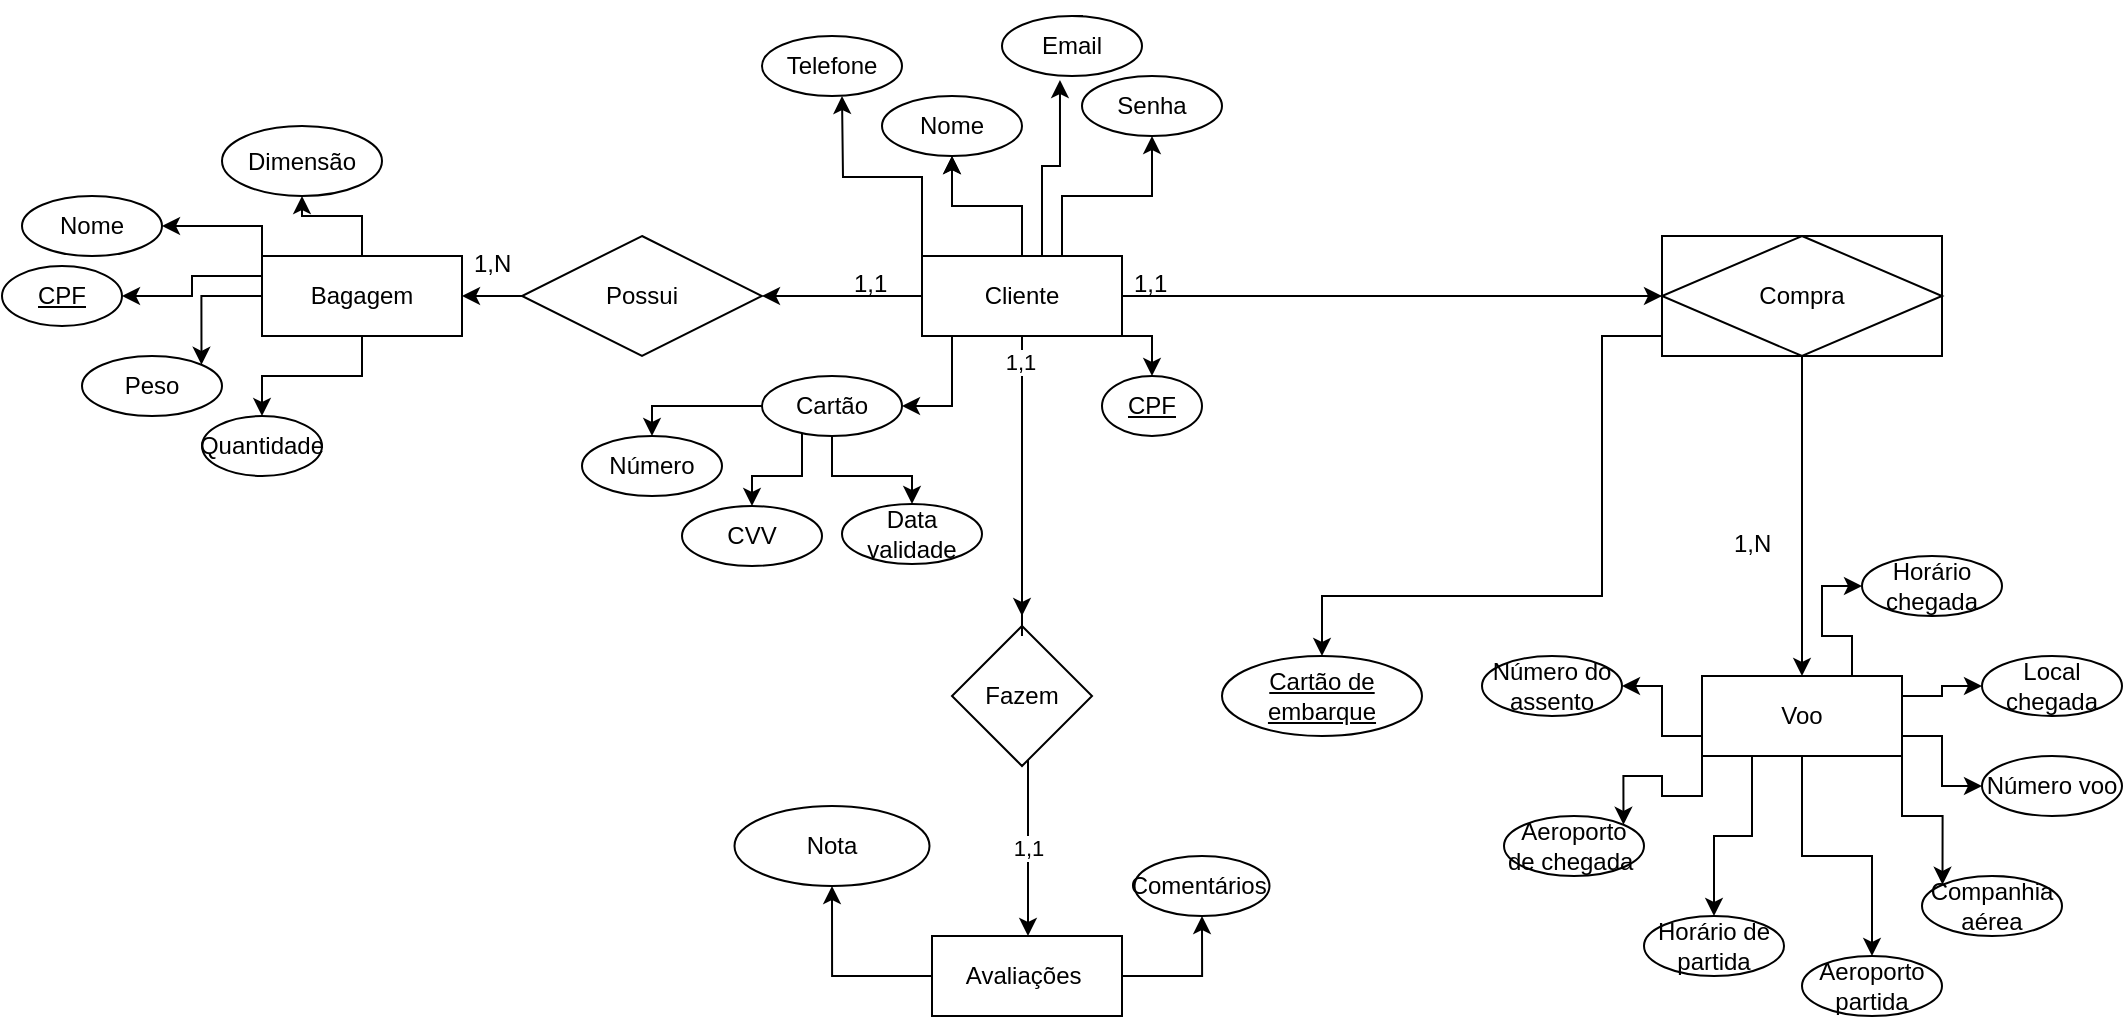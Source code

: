 <mxfile version="20.6.0" type="google"><diagram id="QGU_kvKtxcZV4t-2-CS-" name="Página-1"><mxGraphModel grid="1" page="1" gridSize="10" guides="1" tooltips="1" connect="1" arrows="1" fold="1" pageScale="1" pageWidth="1169" pageHeight="827" math="0" shadow="0"><root><mxCell id="0"/><mxCell id="1" parent="0"/><mxCell id="pdeknEP2tvT0PUFvjhZK-42" style="edgeStyle=orthogonalEdgeStyle;rounded=0;orthogonalLoop=1;jettySize=auto;html=1;" edge="1" parent="1" source="pdeknEP2tvT0PUFvjhZK-49" target="pdeknEP2tvT0PUFvjhZK-50"><mxGeometry relative="1" as="geometry"/></mxCell><mxCell id="pdeknEP2tvT0PUFvjhZK-43" style="edgeStyle=orthogonalEdgeStyle;rounded=0;orthogonalLoop=1;jettySize=auto;html=1;entryX=0.414;entryY=1.067;entryDx=0;entryDy=0;entryPerimeter=0;" edge="1" parent="1" source="pdeknEP2tvT0PUFvjhZK-49" target="pdeknEP2tvT0PUFvjhZK-52"><mxGeometry relative="1" as="geometry"><Array as="points"><mxPoint x="-850" y="245"/><mxPoint x="-841" y="245"/></Array></mxGeometry></mxCell><mxCell id="pdeknEP2tvT0PUFvjhZK-44" style="edgeStyle=orthogonalEdgeStyle;rounded=0;orthogonalLoop=1;jettySize=auto;html=1;entryX=0.5;entryY=1;entryDx=0;entryDy=0;" edge="1" parent="1" source="pdeknEP2tvT0PUFvjhZK-49" target="pdeknEP2tvT0PUFvjhZK-53"><mxGeometry relative="1" as="geometry"><Array as="points"><mxPoint x="-840" y="260"/><mxPoint x="-795" y="260"/></Array></mxGeometry></mxCell><mxCell id="Ml6ZBnLvS2c-e1iXyYDO-5" style="edgeStyle=orthogonalEdgeStyle;rounded=0;orthogonalLoop=1;jettySize=auto;html=1;entryX=1;entryY=0.5;entryDx=0;entryDy=0;" edge="1" parent="1" source="pdeknEP2tvT0PUFvjhZK-49" target="Ml6ZBnLvS2c-e1iXyYDO-4"><mxGeometry relative="1" as="geometry"/></mxCell><mxCell id="Ml6ZBnLvS2c-e1iXyYDO-21" style="edgeStyle=orthogonalEdgeStyle;rounded=0;orthogonalLoop=1;jettySize=auto;html=1;exitX=0;exitY=0;exitDx=0;exitDy=0;" edge="1" parent="1" source="pdeknEP2tvT0PUFvjhZK-49"><mxGeometry relative="1" as="geometry"><mxPoint x="-950" y="210" as="targetPoint"/></mxGeometry></mxCell><mxCell id="aO1p2n45fZZdNEAVSvTk-34" style="edgeStyle=orthogonalEdgeStyle;rounded=0;orthogonalLoop=1;jettySize=auto;html=1;entryX=1;entryY=0.5;entryDx=0;entryDy=0;" edge="1" parent="1" source="pdeknEP2tvT0PUFvjhZK-49" target="pdeknEP2tvT0PUFvjhZK-60"><mxGeometry relative="1" as="geometry"><Array as="points"><mxPoint x="-895" y="365"/></Array></mxGeometry></mxCell><mxCell id="kLRV5LU6ov6qbHaY3QfQ-5" style="edgeStyle=orthogonalEdgeStyle;rounded=0;orthogonalLoop=1;jettySize=auto;html=1;entryX=0;entryY=0.5;entryDx=0;entryDy=0;" edge="1" parent="1" source="pdeknEP2tvT0PUFvjhZK-49" target="aO1p2n45fZZdNEAVSvTk-17"><mxGeometry relative="1" as="geometry"><mxPoint x="-620" y="320" as="targetPoint"/></mxGeometry></mxCell><mxCell id="zJFbodT3nR0jSiz52jbi-7" value="" style="edgeStyle=orthogonalEdgeStyle;rounded=0;orthogonalLoop=1;jettySize=auto;html=1;" edge="1" parent="1" source="pdeknEP2tvT0PUFvjhZK-49" target="pdeknEP2tvT0PUFvjhZK-50"><mxGeometry relative="1" as="geometry"/></mxCell><mxCell id="4ZFpxb3RCK29ND1RUxlc-13" style="edgeStyle=orthogonalEdgeStyle;rounded=0;orthogonalLoop=1;jettySize=auto;html=1;exitX=1;exitY=1;exitDx=0;exitDy=0;entryX=0.5;entryY=0;entryDx=0;entryDy=0;" edge="1" parent="1" source="pdeknEP2tvT0PUFvjhZK-49" target="4ZFpxb3RCK29ND1RUxlc-12"><mxGeometry relative="1" as="geometry"/></mxCell><mxCell id="pdeknEP2tvT0PUFvjhZK-49" value="Cliente" style="whiteSpace=wrap;html=1;align=center;" vertex="1" parent="1"><mxGeometry x="-910" y="290" width="100" height="40" as="geometry"/></mxCell><mxCell id="pdeknEP2tvT0PUFvjhZK-51" style="edgeStyle=orthogonalEdgeStyle;rounded=0;orthogonalLoop=1;jettySize=auto;html=1;exitX=0.5;exitY=0;exitDx=0;exitDy=0;" edge="1" parent="1" source="pdeknEP2tvT0PUFvjhZK-52"><mxGeometry relative="1" as="geometry"><mxPoint x="-830" y="200" as="targetPoint"/></mxGeometry></mxCell><mxCell id="pdeknEP2tvT0PUFvjhZK-52" value="Email" style="ellipse;whiteSpace=wrap;html=1;align=center;" vertex="1" parent="1"><mxGeometry x="-870" y="170" width="70" height="30" as="geometry"/></mxCell><mxCell id="pdeknEP2tvT0PUFvjhZK-53" value="Senha" style="ellipse;whiteSpace=wrap;html=1;align=center;" vertex="1" parent="1"><mxGeometry x="-830" y="200" width="70" height="30" as="geometry"/></mxCell><mxCell id="aO1p2n45fZZdNEAVSvTk-38" style="edgeStyle=orthogonalEdgeStyle;rounded=0;orthogonalLoop=1;jettySize=auto;html=1;entryX=0.5;entryY=0;entryDx=0;entryDy=0;" edge="1" parent="1" source="pdeknEP2tvT0PUFvjhZK-60" target="pdeknEP2tvT0PUFvjhZK-62"><mxGeometry relative="1" as="geometry"><Array as="points"><mxPoint x="-1045" y="365"/></Array></mxGeometry></mxCell><mxCell id="aO1p2n45fZZdNEAVSvTk-39" style="edgeStyle=orthogonalEdgeStyle;rounded=0;orthogonalLoop=1;jettySize=auto;html=1;" edge="1" parent="1" source="pdeknEP2tvT0PUFvjhZK-60" target="pdeknEP2tvT0PUFvjhZK-63"><mxGeometry relative="1" as="geometry"/></mxCell><mxCell id="aO1p2n45fZZdNEAVSvTk-40" style="edgeStyle=orthogonalEdgeStyle;rounded=0;orthogonalLoop=1;jettySize=auto;html=1;entryX=0.5;entryY=0;entryDx=0;entryDy=0;" edge="1" parent="1" source="pdeknEP2tvT0PUFvjhZK-60" target="pdeknEP2tvT0PUFvjhZK-61"><mxGeometry relative="1" as="geometry"><Array as="points"><mxPoint x="-970" y="400"/><mxPoint x="-995" y="400"/></Array></mxGeometry></mxCell><mxCell id="pdeknEP2tvT0PUFvjhZK-60" value="Cartão" style="ellipse;whiteSpace=wrap;html=1;align=center;" vertex="1" parent="1"><mxGeometry x="-990" y="350" width="70" height="30" as="geometry"/></mxCell><mxCell id="pdeknEP2tvT0PUFvjhZK-61" value="CVV" style="ellipse;whiteSpace=wrap;html=1;align=center;" vertex="1" parent="1"><mxGeometry x="-1030" y="415" width="70" height="30" as="geometry"/></mxCell><mxCell id="pdeknEP2tvT0PUFvjhZK-62" value="Número" style="ellipse;whiteSpace=wrap;html=1;align=center;" vertex="1" parent="1"><mxGeometry x="-1080" y="380" width="70" height="30" as="geometry"/></mxCell><mxCell id="pdeknEP2tvT0PUFvjhZK-63" value="Data validade" style="ellipse;whiteSpace=wrap;html=1;align=center;" vertex="1" parent="1"><mxGeometry x="-950" y="414" width="70" height="30" as="geometry"/></mxCell><mxCell id="Ml6ZBnLvS2c-e1iXyYDO-7" style="edgeStyle=orthogonalEdgeStyle;rounded=0;orthogonalLoop=1;jettySize=auto;html=1;entryX=1;entryY=0.5;entryDx=0;entryDy=0;" edge="1" parent="1" source="Ml6ZBnLvS2c-e1iXyYDO-4" target="Ml6ZBnLvS2c-e1iXyYDO-6"><mxGeometry relative="1" as="geometry"/></mxCell><mxCell id="Ml6ZBnLvS2c-e1iXyYDO-4" value="Possui" style="shape=rhombus;perimeter=rhombusPerimeter;whiteSpace=wrap;html=1;align=center;" vertex="1" parent="1"><mxGeometry x="-1110" y="280" width="120" height="60" as="geometry"/></mxCell><mxCell id="Ml6ZBnLvS2c-e1iXyYDO-11" style="edgeStyle=orthogonalEdgeStyle;rounded=0;orthogonalLoop=1;jettySize=auto;html=1;" edge="1" parent="1" source="Ml6ZBnLvS2c-e1iXyYDO-6" target="4ZFpxb3RCK29ND1RUxlc-9"><mxGeometry relative="1" as="geometry"><mxPoint x="-1190" y="350" as="targetPoint"/></mxGeometry></mxCell><mxCell id="Ml6ZBnLvS2c-e1iXyYDO-15" style="edgeStyle=orthogonalEdgeStyle;rounded=0;orthogonalLoop=1;jettySize=auto;html=1;entryX=1;entryY=0;entryDx=0;entryDy=0;" edge="1" parent="1" source="Ml6ZBnLvS2c-e1iXyYDO-6" target="Ml6ZBnLvS2c-e1iXyYDO-12"><mxGeometry relative="1" as="geometry"/></mxCell><mxCell id="Ml6ZBnLvS2c-e1iXyYDO-18" style="edgeStyle=orthogonalEdgeStyle;rounded=0;orthogonalLoop=1;jettySize=auto;html=1;" edge="1" parent="1" source="Ml6ZBnLvS2c-e1iXyYDO-6" target="Ml6ZBnLvS2c-e1iXyYDO-16"><mxGeometry relative="1" as="geometry"/></mxCell><mxCell id="In2Z1pKS4HCXYMOzz4eQ-33" style="edgeStyle=orthogonalEdgeStyle;rounded=0;orthogonalLoop=1;jettySize=auto;html=1;exitX=0;exitY=0;exitDx=0;exitDy=0;entryX=1;entryY=0.5;entryDx=0;entryDy=0;" edge="1" parent="1" source="Ml6ZBnLvS2c-e1iXyYDO-6"><mxGeometry relative="1" as="geometry"><Array as="points"><mxPoint x="-1240" y="275"/></Array><mxPoint x="-1290" y="275" as="targetPoint"/></mxGeometry></mxCell><mxCell id="4ZFpxb3RCK29ND1RUxlc-8" style="edgeStyle=orthogonalEdgeStyle;rounded=0;orthogonalLoop=1;jettySize=auto;html=1;exitX=0;exitY=0.25;exitDx=0;exitDy=0;entryX=1;entryY=0.5;entryDx=0;entryDy=0;" edge="1" parent="1" source="Ml6ZBnLvS2c-e1iXyYDO-6" target="4ZFpxb3RCK29ND1RUxlc-7"><mxGeometry relative="1" as="geometry"/></mxCell><mxCell id="Ml6ZBnLvS2c-e1iXyYDO-6" value="Bagagem" style="whiteSpace=wrap;html=1;align=center;" vertex="1" parent="1"><mxGeometry x="-1240" y="290" width="100" height="40" as="geometry"/></mxCell><mxCell id="aO1p2n45fZZdNEAVSvTk-7" style="edgeStyle=orthogonalEdgeStyle;rounded=0;orthogonalLoop=1;jettySize=auto;html=1;" edge="1" parent="1"><mxGeometry relative="1" as="geometry"><mxPoint x="-460" y="510" as="targetPoint"/><mxPoint x="-450" y="520" as="sourcePoint"/></mxGeometry></mxCell><mxCell id="In2Z1pKS4HCXYMOzz4eQ-11" style="edgeStyle=orthogonalEdgeStyle;rounded=0;orthogonalLoop=1;jettySize=auto;html=1;exitX=0;exitY=0.75;exitDx=0;exitDy=0;" edge="1" parent="1" source="aO1p2n45fZZdNEAVSvTk-3" target="Ml6ZBnLvS2c-e1iXyYDO-29"><mxGeometry relative="1" as="geometry"/></mxCell><mxCell id="In2Z1pKS4HCXYMOzz4eQ-13" style="edgeStyle=orthogonalEdgeStyle;rounded=0;orthogonalLoop=1;jettySize=auto;html=1;exitX=0.25;exitY=1;exitDx=0;exitDy=0;entryX=0.5;entryY=0;entryDx=0;entryDy=0;" edge="1" parent="1" source="aO1p2n45fZZdNEAVSvTk-3" target="Ml6ZBnLvS2c-e1iXyYDO-23"><mxGeometry relative="1" as="geometry"/></mxCell><mxCell id="In2Z1pKS4HCXYMOzz4eQ-14" style="edgeStyle=orthogonalEdgeStyle;rounded=0;orthogonalLoop=1;jettySize=auto;html=1;exitX=0;exitY=1;exitDx=0;exitDy=0;entryX=1;entryY=0;entryDx=0;entryDy=0;" edge="1" parent="1" source="aO1p2n45fZZdNEAVSvTk-3" target="Ml6ZBnLvS2c-e1iXyYDO-30"><mxGeometry relative="1" as="geometry"/></mxCell><mxCell id="In2Z1pKS4HCXYMOzz4eQ-16" style="edgeStyle=orthogonalEdgeStyle;rounded=0;orthogonalLoop=1;jettySize=auto;html=1;exitX=1;exitY=1;exitDx=0;exitDy=0;entryX=0;entryY=0;entryDx=0;entryDy=0;" edge="1" parent="1" source="aO1p2n45fZZdNEAVSvTk-3" target="Ml6ZBnLvS2c-e1iXyYDO-32"><mxGeometry relative="1" as="geometry"/></mxCell><mxCell id="In2Z1pKS4HCXYMOzz4eQ-17" style="edgeStyle=orthogonalEdgeStyle;rounded=0;orthogonalLoop=1;jettySize=auto;html=1;exitX=1;exitY=0.75;exitDx=0;exitDy=0;entryX=0;entryY=0.5;entryDx=0;entryDy=0;" edge="1" parent="1" source="aO1p2n45fZZdNEAVSvTk-3" target="aO1p2n45fZZdNEAVSvTk-14"><mxGeometry relative="1" as="geometry"/></mxCell><mxCell id="In2Z1pKS4HCXYMOzz4eQ-18" style="edgeStyle=orthogonalEdgeStyle;rounded=0;orthogonalLoop=1;jettySize=auto;html=1;exitX=1;exitY=0.25;exitDx=0;exitDy=0;entryX=0;entryY=0.5;entryDx=0;entryDy=0;" edge="1" parent="1" source="aO1p2n45fZZdNEAVSvTk-3" target="Ml6ZBnLvS2c-e1iXyYDO-27"><mxGeometry relative="1" as="geometry"/></mxCell><mxCell id="In2Z1pKS4HCXYMOzz4eQ-19" style="edgeStyle=orthogonalEdgeStyle;rounded=0;orthogonalLoop=1;jettySize=auto;html=1;exitX=0.75;exitY=0;exitDx=0;exitDy=0;entryX=0;entryY=0.5;entryDx=0;entryDy=0;" edge="1" parent="1" source="aO1p2n45fZZdNEAVSvTk-3" target="aO1p2n45fZZdNEAVSvTk-12"><mxGeometry relative="1" as="geometry"/></mxCell><mxCell id="iFWY_PEgwkai63pICScV-2" style="edgeStyle=orthogonalEdgeStyle;rounded=0;orthogonalLoop=1;jettySize=auto;html=1;entryX=0.5;entryY=0;entryDx=0;entryDy=0;" edge="1" parent="1" source="aO1p2n45fZZdNEAVSvTk-3" target="aO1p2n45fZZdNEAVSvTk-16"><mxGeometry relative="1" as="geometry"/></mxCell><mxCell id="aO1p2n45fZZdNEAVSvTk-3" value="Voo" style="whiteSpace=wrap;html=1;align=center;" vertex="1" parent="1"><mxGeometry x="-520" y="500" width="100" height="40" as="geometry"/></mxCell><mxCell id="Ml6ZBnLvS2c-e1iXyYDO-12" value="Peso" style="ellipse;whiteSpace=wrap;html=1;align=center;" vertex="1" parent="1"><mxGeometry x="-1330" y="340" width="70" height="30" as="geometry"/></mxCell><mxCell id="Ml6ZBnLvS2c-e1iXyYDO-16" value="Dimensão" style="ellipse;whiteSpace=wrap;html=1;align=center;" vertex="1" parent="1"><mxGeometry x="-1260" y="225" width="80" height="35" as="geometry"/></mxCell><mxCell id="aO1p2n45fZZdNEAVSvTk-12" value="Horário chegada" style="ellipse;whiteSpace=wrap;html=1;align=center;" vertex="1" parent="1"><mxGeometry x="-440" y="440" width="70" height="30" as="geometry"/></mxCell><mxCell id="Ml6ZBnLvS2c-e1iXyYDO-23" value="Horário de partida" style="ellipse;whiteSpace=wrap;html=1;align=center;" vertex="1" parent="1"><mxGeometry x="-549" y="620" width="70" height="30" as="geometry"/></mxCell><mxCell id="aO1p2n45fZZdNEAVSvTk-14" value="Número voo" style="ellipse;whiteSpace=wrap;html=1;align=center;" vertex="1" parent="1"><mxGeometry x="-380" y="540" width="70" height="30" as="geometry"/></mxCell><mxCell id="Ml6ZBnLvS2c-e1iXyYDO-27" value="Local chegada" style="ellipse;whiteSpace=wrap;html=1;align=center;" vertex="1" parent="1"><mxGeometry x="-380" y="490" width="70" height="30" as="geometry"/></mxCell><mxCell id="Ml6ZBnLvS2c-e1iXyYDO-29" value="Número do assento" style="ellipse;whiteSpace=wrap;html=1;align=center;" vertex="1" parent="1"><mxGeometry x="-630" y="490" width="70" height="30" as="geometry"/></mxCell><mxCell id="aO1p2n45fZZdNEAVSvTk-16" value="Aeroporto partida" style="ellipse;whiteSpace=wrap;html=1;align=center;" vertex="1" parent="1"><mxGeometry x="-470" y="640" width="70" height="30" as="geometry"/></mxCell><mxCell id="Ml6ZBnLvS2c-e1iXyYDO-30" value="Aeroporto de chegada&amp;nbsp;" style="ellipse;whiteSpace=wrap;html=1;align=center;" vertex="1" parent="1"><mxGeometry x="-619" y="570" width="70" height="30" as="geometry"/></mxCell><mxCell id="Ml6ZBnLvS2c-e1iXyYDO-32" value="Companhia aérea" style="ellipse;whiteSpace=wrap;html=1;align=center;" vertex="1" parent="1"><mxGeometry x="-410" y="600" width="70" height="30" as="geometry"/></mxCell><mxCell id="aO1p2n45fZZdNEAVSvTk-27" style="edgeStyle=orthogonalEdgeStyle;rounded=0;orthogonalLoop=1;jettySize=auto;html=1;entryX=0.5;entryY=0;entryDx=0;entryDy=0;" edge="1" parent="1" source="aO1p2n45fZZdNEAVSvTk-17" target="aO1p2n45fZZdNEAVSvTk-26"><mxGeometry relative="1" as="geometry"><Array as="points"><mxPoint x="-570" y="330"/><mxPoint x="-570" y="460"/><mxPoint x="-710" y="460"/></Array></mxGeometry></mxCell><mxCell id="In2Z1pKS4HCXYMOzz4eQ-4" style="edgeStyle=orthogonalEdgeStyle;rounded=0;orthogonalLoop=1;jettySize=auto;html=1;exitX=0.5;exitY=1;exitDx=0;exitDy=0;entryX=0.5;entryY=0;entryDx=0;entryDy=0;" edge="1" parent="1" source="aO1p2n45fZZdNEAVSvTk-17" target="aO1p2n45fZZdNEAVSvTk-3"><mxGeometry relative="1" as="geometry"/></mxCell><mxCell id="aO1p2n45fZZdNEAVSvTk-17" value="Compra" style="shape=associativeEntity;whiteSpace=wrap;html=1;align=center;" vertex="1" parent="1"><mxGeometry x="-540" y="280" width="140" height="60" as="geometry"/></mxCell><mxCell id="aO1p2n45fZZdNEAVSvTk-23" style="edgeStyle=orthogonalEdgeStyle;rounded=0;orthogonalLoop=1;jettySize=auto;html=1;exitX=0.5;exitY=1;exitDx=0;exitDy=0;" edge="1" parent="1" source="aO1p2n45fZZdNEAVSvTk-14" target="aO1p2n45fZZdNEAVSvTk-14"><mxGeometry relative="1" as="geometry"/></mxCell><mxCell id="pdeknEP2tvT0PUFvjhZK-50" value="Nome" style="ellipse;whiteSpace=wrap;html=1;align=center;" vertex="1" parent="1"><mxGeometry x="-930" y="210" width="70" height="30" as="geometry"/></mxCell><mxCell id="aO1p2n45fZZdNEAVSvTk-26" value="Cartão de embarque" style="ellipse;whiteSpace=wrap;html=1;align=center;fontStyle=4;" vertex="1" parent="1"><mxGeometry x="-760" y="490" width="100" height="40" as="geometry"/></mxCell><mxCell id="kLRV5LU6ov6qbHaY3QfQ-22" value="1,1" style="text;strokeColor=none;fillColor=none;spacingLeft=4;spacingRight=4;overflow=hidden;rotatable=0;points=[[0,0.5],[1,0.5]];portConstraint=eastwest;fontSize=12;" vertex="1" parent="1"><mxGeometry x="-810" y="290" width="40" height="30" as="geometry"/></mxCell><mxCell id="kLRV5LU6ov6qbHaY3QfQ-23" value="1,N" style="text;strokeColor=none;fillColor=none;spacingLeft=4;spacingRight=4;overflow=hidden;rotatable=0;points=[[0,0.5],[1,0.5]];portConstraint=eastwest;fontSize=12;" vertex="1" parent="1"><mxGeometry x="-510" y="420" width="40" height="30" as="geometry"/></mxCell><mxCell id="kLRV5LU6ov6qbHaY3QfQ-24" value="1,N" style="text;strokeColor=none;fillColor=none;spacingLeft=4;spacingRight=4;overflow=hidden;rotatable=0;points=[[0,0.5],[1,0.5]];portConstraint=eastwest;fontSize=12;" vertex="1" parent="1"><mxGeometry x="-1140" y="280" width="40" height="30" as="geometry"/></mxCell><mxCell id="kLRV5LU6ov6qbHaY3QfQ-25" value="1,1" style="text;strokeColor=none;fillColor=none;spacingLeft=4;spacingRight=4;overflow=hidden;rotatable=0;points=[[0,0.5],[1,0.5]];portConstraint=eastwest;fontSize=12;" vertex="1" parent="1"><mxGeometry x="-950" y="290" width="40" height="30" as="geometry"/></mxCell><mxCell id="iFWY_PEgwkai63pICScV-1" value="Telefone" style="ellipse;whiteSpace=wrap;html=1;align=center;" vertex="1" parent="1"><mxGeometry x="-990" y="180" width="70" height="30" as="geometry"/></mxCell><mxCell id="UNyTtKloCU_TxjYh65tP-10" value="" style="edgeStyle=orthogonalEdgeStyle;rounded=0;orthogonalLoop=1;jettySize=auto;html=1;" edge="1" parent="1" source="UNyTtKloCU_TxjYh65tP-2" target="UNyTtKloCU_TxjYh65tP-9"><mxGeometry relative="1" as="geometry"/></mxCell><mxCell id="UNyTtKloCU_TxjYh65tP-13" value="" style="edgeStyle=orthogonalEdgeStyle;rounded=0;orthogonalLoop=1;jettySize=auto;html=1;" edge="1" parent="1" source="UNyTtKloCU_TxjYh65tP-2" target="UNyTtKloCU_TxjYh65tP-12"><mxGeometry relative="1" as="geometry"/></mxCell><mxCell id="UNyTtKloCU_TxjYh65tP-2" value="Avaliações&amp;nbsp;" style="rounded=0;whiteSpace=wrap;html=1;" vertex="1" parent="1"><mxGeometry x="-905" y="630" width="95" height="40" as="geometry"/></mxCell><mxCell id="UNyTtKloCU_TxjYh65tP-8" value="1,1" style="edgeStyle=orthogonalEdgeStyle;rounded=0;orthogonalLoop=1;jettySize=auto;html=1;" edge="1" parent="1" source="UNyTtKloCU_TxjYh65tP-6"><mxGeometry relative="1" as="geometry"><Array as="points"><mxPoint x="-857" y="560"/><mxPoint x="-857" y="560"/></Array><mxPoint x="-857" y="630" as="targetPoint"/></mxGeometry></mxCell><mxCell id="UNyTtKloCU_TxjYh65tP-9" value="Comentários&amp;nbsp;" style="ellipse;whiteSpace=wrap;html=1;rounded=0;" vertex="1" parent="1"><mxGeometry x="-803.75" y="590" width="67.5" height="30" as="geometry"/></mxCell><mxCell id="UNyTtKloCU_TxjYh65tP-12" value="Nota" style="ellipse;whiteSpace=wrap;html=1;rounded=0;" vertex="1" parent="1"><mxGeometry x="-1003.75" y="565" width="97.5" height="40" as="geometry"/></mxCell><mxCell id="UNyTtKloCU_TxjYh65tP-6" value="Fazem" style="rhombus;whiteSpace=wrap;html=1;" vertex="1" parent="1"><mxGeometry x="-895" y="475" width="70" height="70" as="geometry"/></mxCell><mxCell id="zJFbodT3nR0jSiz52jbi-1" value="" style="edgeStyle=orthogonalEdgeStyle;rounded=0;orthogonalLoop=1;jettySize=auto;html=1;endArrow=none;" edge="1" parent="1" source="pdeknEP2tvT0PUFvjhZK-49"><mxGeometry relative="1" as="geometry"><mxPoint x="-860" y="480" as="targetPoint"/><mxPoint x="-860" y="330" as="sourcePoint"/></mxGeometry></mxCell><mxCell id="zJFbodT3nR0jSiz52jbi-2" value="1,1&lt;br&gt;" style="edgeLabel;html=1;align=center;verticalAlign=middle;resizable=0;points=[];" connectable="0" vertex="1" parent="zJFbodT3nR0jSiz52jbi-1"><mxGeometry x="-0.825" y="-1" relative="1" as="geometry"><mxPoint as="offset"/></mxGeometry></mxCell><mxCell id="zJFbodT3nR0jSiz52jbi-4" value="" style="endArrow=classic;html=1;rounded=0;" edge="1" parent="1"><mxGeometry width="50" height="50" relative="1" as="geometry"><mxPoint x="-860" y="380" as="sourcePoint"/><mxPoint x="-860" y="470" as="targetPoint"/><Array as="points"><mxPoint x="-860" y="400"/><mxPoint x="-860" y="420"/></Array></mxGeometry></mxCell><mxCell id="4ZFpxb3RCK29ND1RUxlc-1" value="Nome" style="ellipse;whiteSpace=wrap;html=1;" vertex="1" parent="1"><mxGeometry x="-1360" y="260" width="70" height="30" as="geometry"/></mxCell><mxCell id="4ZFpxb3RCK29ND1RUxlc-7" value="CPF" style="ellipse;whiteSpace=wrap;html=1;align=center;fontStyle=4;" vertex="1" parent="1"><mxGeometry x="-1370" y="295" width="60" height="30" as="geometry"/></mxCell><mxCell id="4ZFpxb3RCK29ND1RUxlc-9" value="Quantidade" style="ellipse;whiteSpace=wrap;html=1;" vertex="1" parent="1"><mxGeometry x="-1270" y="370" width="60" height="30" as="geometry"/></mxCell><mxCell id="4ZFpxb3RCK29ND1RUxlc-12" value="CPF" style="ellipse;whiteSpace=wrap;html=1;align=center;fontStyle=4;" vertex="1" parent="1"><mxGeometry x="-820" y="350" width="50" height="30" as="geometry"/></mxCell></root></mxGraphModel></diagram></mxfile>